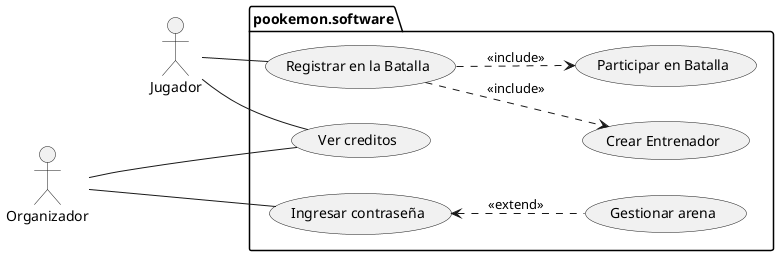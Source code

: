 @startuml casos_de_uso_nivel_0

left to right direction

actor Jugador 
actor Organizador 

package "pookemon.software" {
    
    usecase "Registrar en la Batalla" as regTor
    usecase "Crear Entrenador" as creEnt
    usecase "Participar en Batalla" as parBat

    usecase "Ver creditos" as verCre

    usecase "Gestionar arena" as creTor
    usecase "Ingresar contraseña" as ing
  
}

Jugador -- verCre


Jugador -- regTor
regTor ..> creEnt:<<include>>
regTor ..> parBat:<<include>>

Organizador --- verCre
Organizador -- ing

ing <.. creTor:<<extend>>


@enduml
